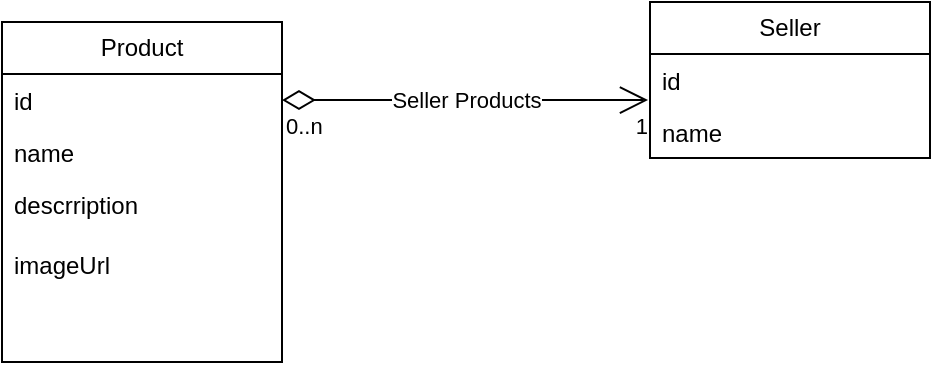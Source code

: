 <mxfile version="25.0.1">
  <diagram name="Page-1" id="LxagTnQF3T3uIOVoXU86">
    <mxGraphModel dx="1434" dy="738" grid="1" gridSize="10" guides="1" tooltips="1" connect="1" arrows="1" fold="1" page="1" pageScale="1" pageWidth="827" pageHeight="1169" math="0" shadow="0">
      <root>
        <mxCell id="0" />
        <mxCell id="1" parent="0" />
        <mxCell id="xcG01_bPNp23VJaO1Z01-12" value="Product" style="swimlane;fontStyle=0;childLayout=stackLayout;horizontal=1;startSize=26;fillColor=none;horizontalStack=0;resizeParent=1;resizeParentMax=0;resizeLast=0;collapsible=1;marginBottom=0;whiteSpace=wrap;html=1;" vertex="1" parent="1">
          <mxGeometry x="90" y="310" width="140" height="170" as="geometry" />
        </mxCell>
        <mxCell id="xcG01_bPNp23VJaO1Z01-13" value="id" style="text;strokeColor=none;fillColor=none;align=left;verticalAlign=top;spacingLeft=4;spacingRight=4;overflow=hidden;rotatable=0;points=[[0,0.5],[1,0.5]];portConstraint=eastwest;whiteSpace=wrap;html=1;" vertex="1" parent="xcG01_bPNp23VJaO1Z01-12">
          <mxGeometry y="26" width="140" height="26" as="geometry" />
        </mxCell>
        <mxCell id="xcG01_bPNp23VJaO1Z01-14" value="name" style="text;strokeColor=none;fillColor=none;align=left;verticalAlign=top;spacingLeft=4;spacingRight=4;overflow=hidden;rotatable=0;points=[[0,0.5],[1,0.5]];portConstraint=eastwest;whiteSpace=wrap;html=1;" vertex="1" parent="xcG01_bPNp23VJaO1Z01-12">
          <mxGeometry y="52" width="140" height="26" as="geometry" />
        </mxCell>
        <mxCell id="xcG01_bPNp23VJaO1Z01-16" value="descrription" style="text;strokeColor=none;fillColor=none;align=left;verticalAlign=top;spacingLeft=4;spacingRight=4;overflow=hidden;rotatable=0;points=[[0,0.5],[1,0.5]];portConstraint=eastwest;whiteSpace=wrap;html=1;" vertex="1" parent="xcG01_bPNp23VJaO1Z01-12">
          <mxGeometry y="78" width="140" height="30" as="geometry" />
        </mxCell>
        <mxCell id="xcG01_bPNp23VJaO1Z01-15" value="imageUrl" style="text;strokeColor=none;fillColor=none;align=left;verticalAlign=top;spacingLeft=4;spacingRight=4;overflow=hidden;rotatable=0;points=[[0,0.5],[1,0.5]];portConstraint=eastwest;whiteSpace=wrap;html=1;" vertex="1" parent="xcG01_bPNp23VJaO1Z01-12">
          <mxGeometry y="108" width="140" height="62" as="geometry" />
        </mxCell>
        <mxCell id="xcG01_bPNp23VJaO1Z01-17" value="Seller" style="swimlane;fontStyle=0;childLayout=stackLayout;horizontal=1;startSize=26;fillColor=none;horizontalStack=0;resizeParent=1;resizeParentMax=0;resizeLast=0;collapsible=1;marginBottom=0;whiteSpace=wrap;html=1;" vertex="1" parent="1">
          <mxGeometry x="414" y="300" width="140" height="78" as="geometry" />
        </mxCell>
        <mxCell id="xcG01_bPNp23VJaO1Z01-18" value="id" style="text;strokeColor=none;fillColor=none;align=left;verticalAlign=top;spacingLeft=4;spacingRight=4;overflow=hidden;rotatable=0;points=[[0,0.5],[1,0.5]];portConstraint=eastwest;whiteSpace=wrap;html=1;" vertex="1" parent="xcG01_bPNp23VJaO1Z01-17">
          <mxGeometry y="26" width="140" height="26" as="geometry" />
        </mxCell>
        <mxCell id="xcG01_bPNp23VJaO1Z01-19" value="name" style="text;strokeColor=none;fillColor=none;align=left;verticalAlign=top;spacingLeft=4;spacingRight=4;overflow=hidden;rotatable=0;points=[[0,0.5],[1,0.5]];portConstraint=eastwest;whiteSpace=wrap;html=1;" vertex="1" parent="xcG01_bPNp23VJaO1Z01-17">
          <mxGeometry y="52" width="140" height="26" as="geometry" />
        </mxCell>
        <mxCell id="xcG01_bPNp23VJaO1Z01-22" value="Seller Products" style="endArrow=open;html=1;endSize=12;startArrow=diamondThin;startSize=14;startFill=0;edgeStyle=orthogonalEdgeStyle;rounded=0;entryX=-0.007;entryY=0.885;entryDx=0;entryDy=0;entryPerimeter=0;" edge="1" parent="1" source="xcG01_bPNp23VJaO1Z01-13" target="xcG01_bPNp23VJaO1Z01-18">
          <mxGeometry relative="1" as="geometry">
            <mxPoint x="230" y="394.5" as="sourcePoint" />
            <mxPoint x="390" y="394.5" as="targetPoint" />
          </mxGeometry>
        </mxCell>
        <mxCell id="xcG01_bPNp23VJaO1Z01-23" value="0..n" style="edgeLabel;resizable=0;html=1;align=left;verticalAlign=top;" connectable="0" vertex="1" parent="xcG01_bPNp23VJaO1Z01-22">
          <mxGeometry x="-1" relative="1" as="geometry" />
        </mxCell>
        <mxCell id="xcG01_bPNp23VJaO1Z01-24" value="1" style="edgeLabel;resizable=0;html=1;align=right;verticalAlign=top;" connectable="0" vertex="1" parent="xcG01_bPNp23VJaO1Z01-22">
          <mxGeometry x="1" relative="1" as="geometry" />
        </mxCell>
      </root>
    </mxGraphModel>
  </diagram>
</mxfile>
